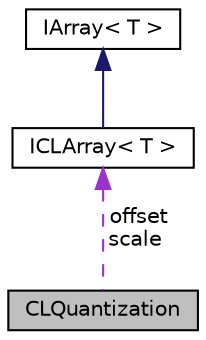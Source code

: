 digraph "CLQuantization"
{
 // LATEX_PDF_SIZE
  edge [fontname="Helvetica",fontsize="10",labelfontname="Helvetica",labelfontsize="10"];
  node [fontname="Helvetica",fontsize="10",shape=record];
  Node1 [label="CLQuantization",height=0.2,width=0.4,color="black", fillcolor="grey75", style="filled", fontcolor="black",tooltip="OpenCL quantization data."];
  Node2 -> Node1 [dir="back",color="darkorchid3",fontsize="10",style="dashed",label=" offset\nscale" ,fontname="Helvetica"];
  Node2 [label="ICLArray\< T \>",height=0.2,width=0.4,color="black", fillcolor="white", style="filled",URL="$classarm__compute_1_1_i_c_l_array.xhtml",tooltip="Interface for OpenCL Array."];
  Node3 -> Node2 [dir="back",color="midnightblue",fontsize="10",style="solid",fontname="Helvetica"];
  Node3 [label="IArray\< T \>",height=0.2,width=0.4,color="black", fillcolor="white", style="filled",URL="$classarm__compute_1_1_i_array.xhtml",tooltip="Array of type T."];
}
